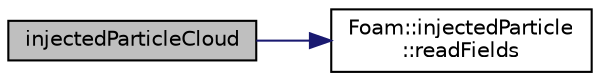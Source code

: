 digraph "injectedParticleCloud"
{
  bgcolor="transparent";
  edge [fontname="Helvetica",fontsize="10",labelfontname="Helvetica",labelfontsize="10"];
  node [fontname="Helvetica",fontsize="10",shape=record];
  rankdir="LR";
  Node1 [label="injectedParticleCloud",height=0.2,width=0.4,color="black", fillcolor="grey75", style="filled" fontcolor="black"];
  Node1 -> Node2 [color="midnightblue",fontsize="10",style="solid",fontname="Helvetica"];
  Node2 [label="Foam::injectedParticle\l::readFields",height=0.2,width=0.4,color="black",URL="$classFoam_1_1injectedParticle.html#a1cd5c010d9ab588a08ed4260d7d150cf",tooltip="Read fields. "];
}
